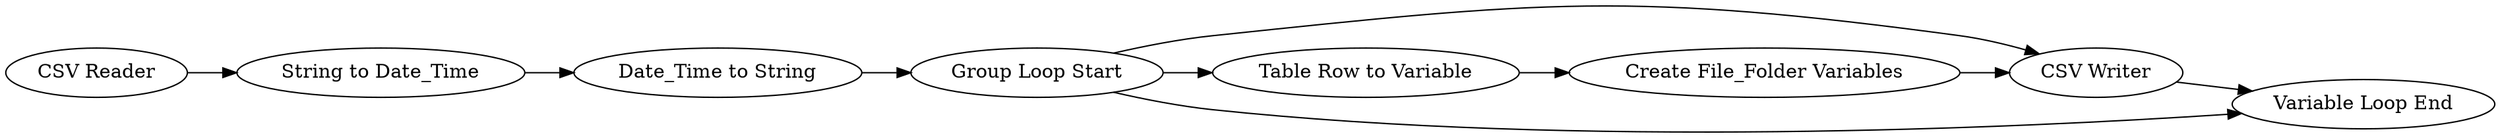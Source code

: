 digraph {
	1 [label="CSV Reader"]
	2 [label="String to Date_Time"]
	3 [label="Date_Time to String"]
	2023 [label="Create File_Folder Variables"]
	2037 [label="CSV Writer"]
	2047 [label="Table Row to Variable"]
	2048 [label="Group Loop Start"]
	2049 [label="Variable Loop End"]
	1 -> 2
	2 -> 3
	3 -> 2048
	2023 -> 2037
	2037 -> 2049
	2047 -> 2023
	2048 -> 2049
	2048 -> 2037
	2048 -> 2047
	rankdir=LR
}

